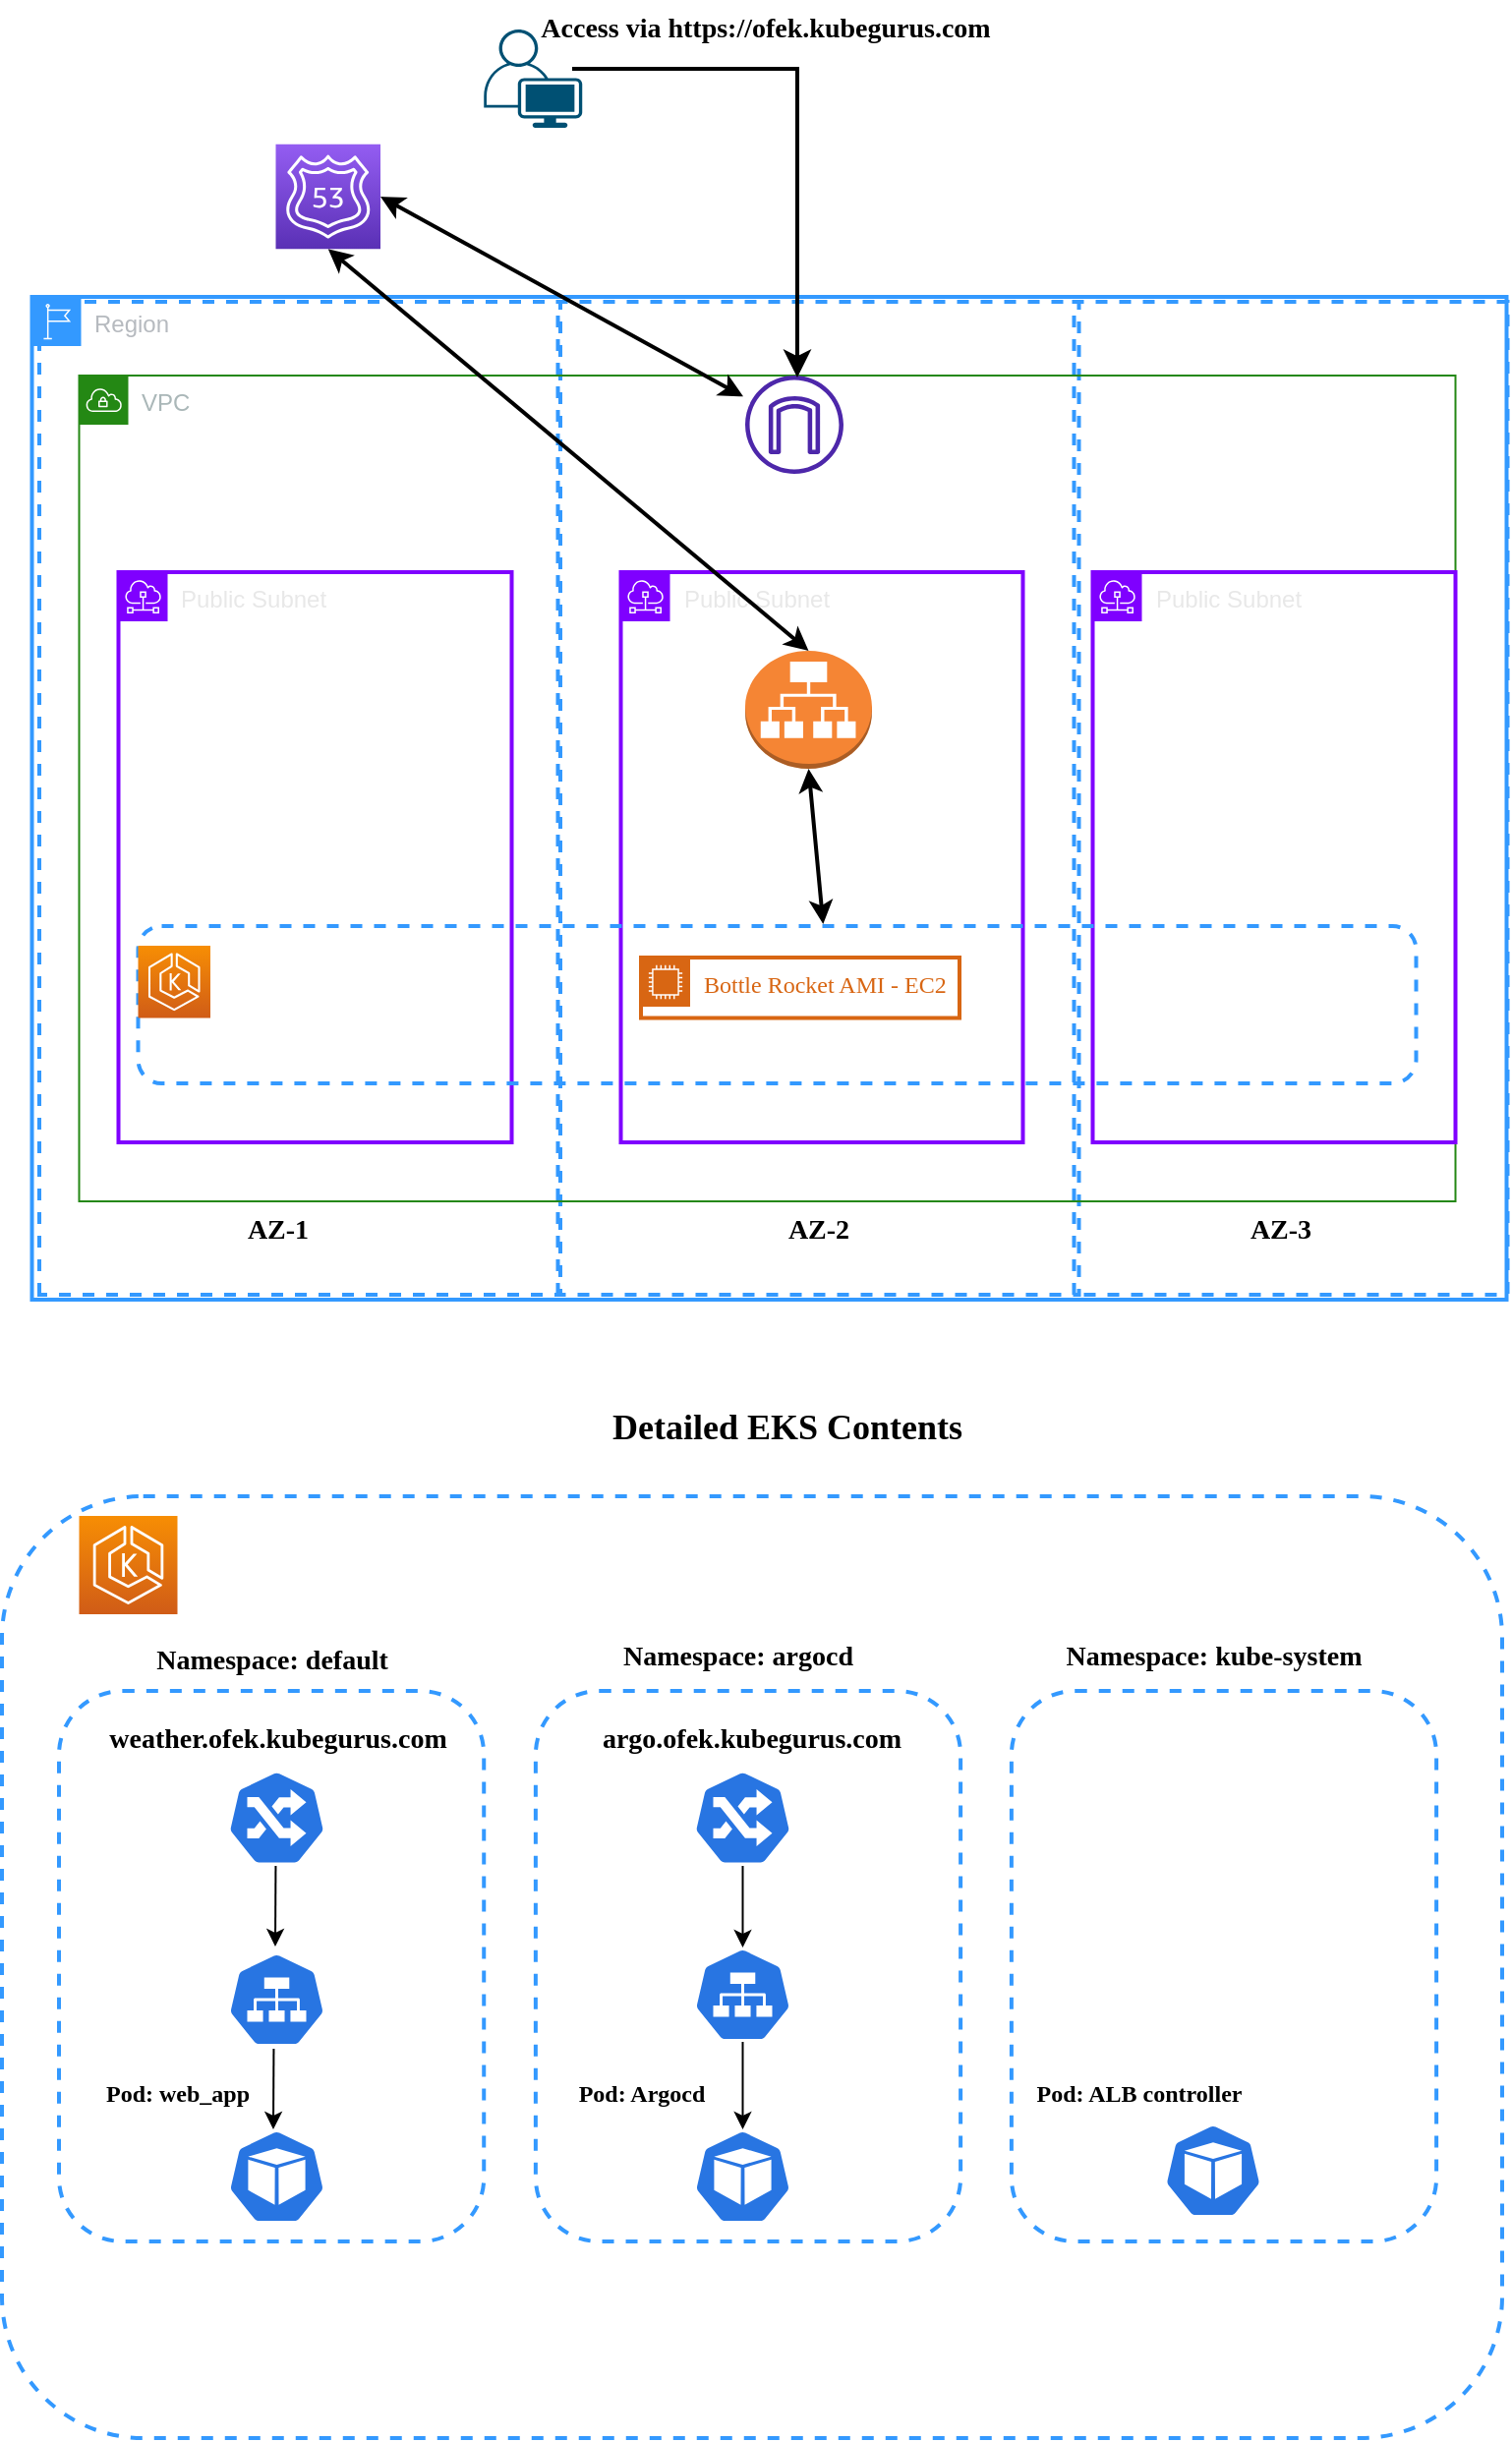 <mxfile>
    <diagram id="JaGy7mWuvoJbOr9fBR5Q" name="Page-1">
        <mxGraphModel dx="1893" dy="983" grid="1" gridSize="10" guides="1" tooltips="1" connect="1" arrows="1" fold="1" page="1" pageScale="1" pageWidth="850" pageHeight="1100" math="0" shadow="0">
            <root>
                <mxCell id="0"/>
                <mxCell id="1" parent="0"/>
                <mxCell id="105" value="Region" style="sketch=0;outlineConnect=0;gradientColor=none;html=1;whiteSpace=wrap;fontSize=12;fontStyle=0;shape=mxgraph.aws4.group;grIcon=mxgraph.aws4.group_region;strokeColor=#3399FF;fillColor=none;verticalAlign=top;align=left;spacingLeft=30;fontColor=#B6BABF;strokeWidth=2;" parent="1" vertex="1">
                    <mxGeometry x="62.25" y="661" width="750" height="510" as="geometry"/>
                </mxCell>
                <mxCell id="106" value="" style="shape=ext;double=0;rounded=0;whiteSpace=wrap;html=1;shadow=0;sketch=0;strokeColor=#3399FF;strokeWidth=2;fillColor=none;rotation=-90;dashed=1;" parent="1" vertex="1">
                    <mxGeometry x="-54" y="783.5" width="505" height="265" as="geometry"/>
                </mxCell>
                <mxCell id="107" value="" style="shape=ext;double=0;rounded=0;whiteSpace=wrap;html=1;shadow=0;sketch=0;strokeColor=#3399FF;strokeWidth=2;fillColor=none;rotation=-90;dashed=1;" parent="1" vertex="1">
                    <mxGeometry x="209.75" y="783.5" width="505" height="265" as="geometry"/>
                </mxCell>
                <mxCell id="108" value="" style="shape=ext;double=0;rounded=0;whiteSpace=wrap;html=1;shadow=0;sketch=0;strokeColor=#3399FF;strokeWidth=2;fillColor=none;rotation=-90;dashed=1;" parent="1" vertex="1">
                    <mxGeometry x="450" y="805.75" width="505" height="220.5" as="geometry"/>
                </mxCell>
                <mxCell id="109" value="&lt;b&gt;&lt;font face=&quot;Times New Roman&quot; style=&quot;font-size: 14px;&quot;&gt;AZ-1&lt;/font&gt;&lt;/b&gt;" style="text;html=1;align=center;verticalAlign=middle;resizable=0;points=[];autosize=1;strokeColor=none;fillColor=none;" parent="1" vertex="1">
                    <mxGeometry x="161.75" y="1121" width="50" height="30" as="geometry"/>
                </mxCell>
                <mxCell id="110" value="&lt;b&gt;&lt;font face=&quot;Times New Roman&quot; style=&quot;font-size: 14px;&quot;&gt;AZ-2&lt;/font&gt;&lt;/b&gt;" style="text;html=1;align=center;verticalAlign=middle;resizable=0;points=[];autosize=1;strokeColor=none;fillColor=none;" parent="1" vertex="1">
                    <mxGeometry x="437.25" y="1121" width="50" height="30" as="geometry"/>
                </mxCell>
                <mxCell id="111" value="&lt;b&gt;&lt;font face=&quot;Times New Roman&quot; style=&quot;font-size: 14px;&quot;&gt;AZ-3&lt;/font&gt;&lt;/b&gt;" style="text;html=1;align=center;verticalAlign=middle;resizable=0;points=[];autosize=1;strokeColor=none;fillColor=none;" parent="1" vertex="1">
                    <mxGeometry x="671.75" y="1121" width="50" height="30" as="geometry"/>
                </mxCell>
                <mxCell id="112" value="VPC" style="points=[[0,0],[0.25,0],[0.5,0],[0.75,0],[1,0],[1,0.25],[1,0.5],[1,0.75],[1,1],[0.75,1],[0.5,1],[0.25,1],[0,1],[0,0.75],[0,0.5],[0,0.25]];outlineConnect=0;gradientColor=none;html=1;whiteSpace=wrap;fontSize=12;fontStyle=0;container=1;pointerEvents=0;collapsible=0;recursiveResize=0;shape=mxgraph.aws4.group;grIcon=mxgraph.aws4.group_vpc;strokeColor=#248814;fillColor=none;verticalAlign=top;align=left;spacingLeft=30;fontColor=#AAB7B8;dashed=0;" parent="1" vertex="1">
                    <mxGeometry x="86.25" y="701" width="700" height="420" as="geometry"/>
                </mxCell>
                <mxCell id="113" value="Public Subnet" style="sketch=0;outlineConnect=0;gradientColor=none;html=1;whiteSpace=wrap;fontSize=12;fontStyle=0;shape=mxgraph.aws4.group;grIcon=mxgraph.aws4.group_subnet;strokeColor=#7F00FF;fillColor=none;verticalAlign=top;align=left;spacingLeft=30;fontColor=#E8E8E8;dashed=0;strokeWidth=2;" parent="112" vertex="1">
                    <mxGeometry x="20" y="100" width="200" height="290" as="geometry"/>
                </mxCell>
                <mxCell id="114" value="Public Subnet" style="sketch=0;outlineConnect=0;gradientColor=none;html=1;whiteSpace=wrap;fontSize=12;fontStyle=0;shape=mxgraph.aws4.group;grIcon=mxgraph.aws4.group_subnet;strokeColor=#7F00FF;fillColor=none;verticalAlign=top;align=left;spacingLeft=30;fontColor=#E8E8E8;dashed=0;strokeWidth=2;" parent="112" vertex="1">
                    <mxGeometry x="275.5" y="100" width="204.5" height="290" as="geometry"/>
                </mxCell>
                <mxCell id="115" value="Public Subnet" style="sketch=0;outlineConnect=0;gradientColor=none;html=1;whiteSpace=wrap;fontSize=12;fontStyle=0;shape=mxgraph.aws4.group;grIcon=mxgraph.aws4.group_subnet;strokeColor=#7F00FF;fillColor=none;verticalAlign=top;align=left;spacingLeft=30;fontColor=#E8E8E8;dashed=0;strokeWidth=2;" parent="112" vertex="1">
                    <mxGeometry x="515.5" y="100" width="184.5" height="290" as="geometry"/>
                </mxCell>
                <mxCell id="130" value="" style="sketch=0;outlineConnect=0;fontColor=#232F3E;gradientColor=none;fillColor=#4D27AA;strokeColor=none;dashed=0;verticalLabelPosition=bottom;verticalAlign=top;align=center;html=1;fontSize=12;fontStyle=0;aspect=fixed;pointerEvents=1;shape=mxgraph.aws4.internet_gateway;shadow=0;strokeWidth=2;fontFamily=Times New Roman;" parent="112" vertex="1">
                    <mxGeometry x="338.75" width="50" height="50" as="geometry"/>
                </mxCell>
                <mxCell id="184" style="edgeStyle=none;html=1;exitX=0.5;exitY=1;exitDx=0;exitDy=0;exitPerimeter=0;entryX=0.536;entryY=-0.013;entryDx=0;entryDy=0;entryPerimeter=0;fontFamily=Times New Roman;fontSize=14;fontColor=#FFFFFF;startArrow=classic;startFill=1;strokeWidth=2;" edge="1" parent="112" source="131" target="132">
                    <mxGeometry relative="1" as="geometry"/>
                </mxCell>
                <mxCell id="131" value="" style="outlineConnect=0;dashed=0;verticalLabelPosition=bottom;verticalAlign=top;align=center;html=1;shape=mxgraph.aws3.application_load_balancer;fillColor=#F58534;gradientColor=none;" parent="112" vertex="1">
                    <mxGeometry x="338.75" y="140" width="64.5" height="60" as="geometry"/>
                </mxCell>
                <mxCell id="132" value="" style="rounded=1;whiteSpace=wrap;html=1;shadow=0;dashed=1;sketch=0;strokeColor=#3399FF;strokeWidth=2;fontFamily=Times New Roman;fontSize=8;fillColor=none;" parent="112" vertex="1">
                    <mxGeometry x="30" y="280" width="650" height="80" as="geometry"/>
                </mxCell>
                <mxCell id="133" value="" style="sketch=0;points=[[0,0,0],[0.25,0,0],[0.5,0,0],[0.75,0,0],[1,0,0],[0,1,0],[0.25,1,0],[0.5,1,0],[0.75,1,0],[1,1,0],[0,0.25,0],[0,0.5,0],[0,0.75,0],[1,0.25,0],[1,0.5,0],[1,0.75,0]];outlineConnect=0;fontColor=#232F3E;gradientColor=#F78E04;gradientDirection=north;fillColor=#D05C17;strokeColor=#ffffff;dashed=0;verticalLabelPosition=bottom;verticalAlign=top;align=center;html=1;fontSize=12;fontStyle=0;aspect=fixed;shape=mxgraph.aws4.resourceIcon;resIcon=mxgraph.aws4.eks;shadow=0;strokeWidth=2;fontFamily=Times New Roman;" parent="112" vertex="1">
                    <mxGeometry x="30" y="290" width="36.75" height="36.75" as="geometry"/>
                </mxCell>
                <mxCell id="187" value="Bottle Rocket AMI - EC2" style="points=[[0,0],[0.25,0],[0.5,0],[0.75,0],[1,0],[1,0.25],[1,0.5],[1,0.75],[1,1],[0.75,1],[0.5,1],[0.25,1],[0,1],[0,0.75],[0,0.5],[0,0.25]];outlineConnect=0;gradientColor=none;html=1;whiteSpace=wrap;fontSize=12;fontStyle=0;container=1;pointerEvents=0;collapsible=0;recursiveResize=0;shape=mxgraph.aws4.group;grIcon=mxgraph.aws4.group_ec2_instance_contents;strokeColor=#D86613;fillColor=none;verticalAlign=top;align=left;spacingLeft=30;fontColor=#D86613;dashed=0;shadow=0;sketch=0;strokeWidth=2;fontFamily=Times New Roman;" vertex="1" parent="112">
                    <mxGeometry x="285.75" y="296" width="162" height="30.75" as="geometry"/>
                </mxCell>
                <mxCell id="157" value="Detailed EKS Contents" style="text;html=1;align=center;verticalAlign=middle;resizable=0;points=[];autosize=1;strokeColor=none;fillColor=none;fontSize=18;fontFamily=Times New Roman;shadow=1;dashed=1;sketch=0;strokeWidth=2;fontStyle=1" parent="1" vertex="1">
                    <mxGeometry x="346" y="1216" width="200" height="40" as="geometry"/>
                </mxCell>
                <mxCell id="158" value="" style="rounded=1;whiteSpace=wrap;html=1;shadow=0;dashed=1;sketch=0;strokeColor=#3399FF;strokeWidth=2;fontFamily=Times New Roman;fontSize=8;fillColor=none;" vertex="1" parent="1">
                    <mxGeometry x="47" y="1271" width="763" height="479" as="geometry"/>
                </mxCell>
                <mxCell id="160" value="" style="sketch=0;points=[[0,0,0],[0.25,0,0],[0.5,0,0],[0.75,0,0],[1,0,0],[0,1,0],[0.25,1,0],[0.5,1,0],[0.75,1,0],[1,1,0],[0,0.25,0],[0,0.5,0],[0,0.75,0],[1,0.25,0],[1,0.5,0],[1,0.75,0]];outlineConnect=0;fontColor=#232F3E;gradientColor=#F78E04;gradientDirection=north;fillColor=#D05C17;strokeColor=#ffffff;dashed=0;verticalLabelPosition=bottom;verticalAlign=top;align=center;html=1;fontSize=12;fontStyle=0;aspect=fixed;shape=mxgraph.aws4.resourceIcon;resIcon=mxgraph.aws4.eks;shadow=0;strokeWidth=2;fontFamily=Times New Roman;" vertex="1" parent="1">
                    <mxGeometry x="86.25" y="1281" width="50" height="50" as="geometry"/>
                </mxCell>
                <mxCell id="161" value="" style="rounded=1;whiteSpace=wrap;html=1;shadow=0;dashed=1;sketch=0;strokeColor=#3399FF;strokeWidth=2;fontFamily=Times New Roman;fontSize=8;fillColor=none;" vertex="1" parent="1">
                    <mxGeometry x="76" y="1370" width="216.12" height="280" as="geometry"/>
                </mxCell>
                <mxCell id="162" value="&lt;b&gt;Namespace: default&lt;/b&gt;" style="text;html=1;align=center;verticalAlign=middle;resizable=0;points=[];autosize=1;strokeColor=none;fillColor=none;fontSize=14;fontFamily=Times New Roman;" vertex="1" parent="1">
                    <mxGeometry x="114.06" y="1340" width="140" height="30" as="geometry"/>
                </mxCell>
                <mxCell id="163" value="" style="rounded=1;whiteSpace=wrap;html=1;shadow=0;dashed=1;sketch=0;strokeColor=#3399FF;strokeWidth=2;fontFamily=Times New Roman;fontSize=8;fillColor=none;" vertex="1" parent="1">
                    <mxGeometry x="318.44" y="1370" width="216.12" height="280" as="geometry"/>
                </mxCell>
                <mxCell id="164" value="&lt;b&gt;Namespace: argocd&lt;/b&gt;" style="text;html=1;align=center;verticalAlign=middle;resizable=0;points=[];autosize=1;strokeColor=none;fillColor=none;fontSize=14;fontFamily=Times New Roman;" vertex="1" parent="1">
                    <mxGeometry x="351" y="1338" width="140" height="30" as="geometry"/>
                </mxCell>
                <mxCell id="165" value="" style="rounded=1;whiteSpace=wrap;html=1;shadow=0;dashed=1;sketch=0;strokeColor=#3399FF;strokeWidth=2;fontFamily=Times New Roman;fontSize=8;fillColor=none;" vertex="1" parent="1">
                    <mxGeometry x="560.44" y="1370" width="216.12" height="280" as="geometry"/>
                </mxCell>
                <mxCell id="166" value="&lt;b&gt;Namespace: kube-system&lt;/b&gt;" style="text;html=1;align=center;verticalAlign=middle;resizable=0;points=[];autosize=1;strokeColor=none;fillColor=none;fontSize=14;fontFamily=Times New Roman;" vertex="1" parent="1">
                    <mxGeometry x="578" y="1338" width="170" height="30" as="geometry"/>
                </mxCell>
                <mxCell id="167" value="" style="sketch=0;html=1;dashed=0;whitespace=wrap;fillColor=#2875E2;strokeColor=#ffffff;points=[[0.005,0.63,0],[0.1,0.2,0],[0.9,0.2,0],[0.5,0,0],[0.995,0.63,0],[0.72,0.99,0],[0.5,1,0],[0.28,0.99,0]];verticalLabelPosition=bottom;align=center;verticalAlign=top;shape=mxgraph.kubernetes.icon;prIcon=pod;shadow=0;strokeWidth=2;fontFamily=Times New Roman;fontSize=14;" vertex="1" parent="1">
                    <mxGeometry x="161.75" y="1593" width="50" height="48" as="geometry"/>
                </mxCell>
                <mxCell id="168" value="" style="sketch=0;html=1;dashed=0;whitespace=wrap;fillColor=#2875E2;strokeColor=#ffffff;points=[[0.005,0.63,0],[0.1,0.2,0],[0.9,0.2,0],[0.5,0,0],[0.995,0.63,0],[0.72,0.99,0],[0.5,1,0],[0.28,0.99,0]];verticalLabelPosition=bottom;align=center;verticalAlign=top;shape=mxgraph.kubernetes.icon;prIcon=ing;shadow=0;strokeWidth=2;fontFamily=Times New Roman;fontSize=14;" vertex="1" parent="1">
                    <mxGeometry x="161.75" y="1410" width="50" height="49" as="geometry"/>
                </mxCell>
                <mxCell id="169" value="" style="sketch=0;html=1;dashed=0;whitespace=wrap;fillColor=#2875E2;strokeColor=#ffffff;points=[[0.005,0.63,0],[0.1,0.2,0],[0.9,0.2,0],[0.5,0,0],[0.995,0.63,0],[0.72,0.99,0],[0.5,1,0],[0.28,0.99,0]];verticalLabelPosition=bottom;align=center;verticalAlign=top;shape=mxgraph.kubernetes.icon;prIcon=svc;shadow=0;strokeWidth=2;fontFamily=Times New Roman;fontSize=14;" vertex="1" parent="1">
                    <mxGeometry x="161.75" y="1503" width="50" height="48" as="geometry"/>
                </mxCell>
                <mxCell id="170" value="" style="sketch=0;html=1;dashed=0;whitespace=wrap;fillColor=#2875E2;strokeColor=#ffffff;points=[[0.005,0.63,0],[0.1,0.2,0],[0.9,0.2,0],[0.5,0,0],[0.995,0.63,0],[0.72,0.99,0],[0.5,1,0],[0.28,0.99,0]];verticalLabelPosition=bottom;align=center;verticalAlign=top;shape=mxgraph.kubernetes.icon;prIcon=pod;shadow=0;strokeWidth=2;fontFamily=Times New Roman;fontSize=14;" vertex="1" parent="1">
                    <mxGeometry x="398.75" y="1593" width="50" height="48" as="geometry"/>
                </mxCell>
                <mxCell id="177" style="edgeStyle=none;html=1;exitX=0.5;exitY=1;exitDx=0;exitDy=0;exitPerimeter=0;entryX=0.5;entryY=0;entryDx=0;entryDy=0;entryPerimeter=0;" edge="1" parent="1" source="171" target="172">
                    <mxGeometry relative="1" as="geometry"/>
                </mxCell>
                <mxCell id="171" value="" style="sketch=0;html=1;dashed=0;whitespace=wrap;fillColor=#2875E2;strokeColor=#ffffff;points=[[0.005,0.63,0],[0.1,0.2,0],[0.9,0.2,0],[0.5,0,0],[0.995,0.63,0],[0.72,0.99,0],[0.5,1,0],[0.28,0.99,0]];verticalLabelPosition=bottom;align=center;verticalAlign=top;shape=mxgraph.kubernetes.icon;prIcon=ing;shadow=0;strokeWidth=2;fontFamily=Times New Roman;fontSize=14;" vertex="1" parent="1">
                    <mxGeometry x="398.75" y="1410" width="50" height="49" as="geometry"/>
                </mxCell>
                <mxCell id="178" style="edgeStyle=none;html=1;exitX=0.5;exitY=1;exitDx=0;exitDy=0;exitPerimeter=0;entryX=0.5;entryY=0;entryDx=0;entryDy=0;entryPerimeter=0;" edge="1" parent="1" source="172" target="170">
                    <mxGeometry relative="1" as="geometry"/>
                </mxCell>
                <mxCell id="172" value="" style="sketch=0;html=1;dashed=0;whitespace=wrap;fillColor=#2875E2;strokeColor=#ffffff;points=[[0.005,0.63,0],[0.1,0.2,0],[0.9,0.2,0],[0.5,0,0],[0.995,0.63,0],[0.72,0.99,0],[0.5,1,0],[0.28,0.99,0]];verticalLabelPosition=bottom;align=center;verticalAlign=top;shape=mxgraph.kubernetes.icon;prIcon=svc;shadow=0;strokeWidth=2;fontFamily=Times New Roman;fontSize=14;" vertex="1" parent="1">
                    <mxGeometry x="398.75" y="1500.5" width="50" height="48" as="geometry"/>
                </mxCell>
                <mxCell id="173" value="" style="sketch=0;html=1;dashed=0;whitespace=wrap;fillColor=#2875E2;strokeColor=#ffffff;points=[[0.005,0.63,0],[0.1,0.2,0],[0.9,0.2,0],[0.5,0,0],[0.995,0.63,0],[0.72,0.99,0],[0.5,1,0],[0.28,0.99,0]];verticalLabelPosition=bottom;align=center;verticalAlign=top;shape=mxgraph.kubernetes.icon;prIcon=pod;shadow=0;strokeWidth=2;fontFamily=Times New Roman;fontSize=14;" vertex="1" parent="1">
                    <mxGeometry x="638" y="1590" width="50" height="48" as="geometry"/>
                </mxCell>
                <mxCell id="174" style="edgeStyle=none;html=1;exitX=0.5;exitY=1;exitDx=0;exitDy=0;exitPerimeter=0;strokeWidth=1;fontFamily=Times New Roman;fontSize=14;startArrow=none;startFill=0;" edge="1" parent="1">
                    <mxGeometry relative="1" as="geometry">
                        <mxPoint x="186.22" y="1459.0" as="sourcePoint"/>
                        <mxPoint x="186" y="1500" as="targetPoint"/>
                    </mxGeometry>
                </mxCell>
                <mxCell id="176" style="edgeStyle=none;html=1;exitX=0.5;exitY=1;exitDx=0;exitDy=0;exitPerimeter=0;strokeWidth=1;fontFamily=Times New Roman;fontSize=14;startArrow=none;startFill=0;" edge="1" parent="1">
                    <mxGeometry relative="1" as="geometry">
                        <mxPoint x="185.22" y="1552.0" as="sourcePoint"/>
                        <mxPoint x="185" y="1593" as="targetPoint"/>
                    </mxGeometry>
                </mxCell>
                <mxCell id="179" value="&lt;b&gt;&lt;font style=&quot;font-size: 12px;&quot;&gt;Pod: web_app&lt;/font&gt;&lt;br&gt;&lt;/b&gt;" style="text;html=1;align=center;verticalAlign=middle;resizable=0;points=[];autosize=1;strokeColor=none;fillColor=none;fontSize=14;fontFamily=Times New Roman;" vertex="1" parent="1">
                    <mxGeometry x="86.25" y="1560" width="100" height="30" as="geometry"/>
                </mxCell>
                <mxCell id="180" value="&lt;b&gt;&lt;font style=&quot;font-size: 12px;&quot;&gt;Pod: Argocd&lt;/font&gt;&lt;br&gt;&lt;/b&gt;" style="text;html=1;align=center;verticalAlign=middle;resizable=0;points=[];autosize=1;strokeColor=none;fillColor=none;fontSize=14;fontFamily=Times New Roman;" vertex="1" parent="1">
                    <mxGeometry x="327" y="1560" width="90" height="30" as="geometry"/>
                </mxCell>
                <mxCell id="181" value="&lt;b&gt;&lt;font style=&quot;font-size: 12px;&quot;&gt;Pod: ALB controller&lt;/font&gt;&lt;br&gt;&lt;/b&gt;" style="text;html=1;align=center;verticalAlign=middle;resizable=0;points=[];autosize=1;strokeColor=none;fillColor=none;fontSize=14;fontFamily=Times New Roman;" vertex="1" parent="1">
                    <mxGeometry x="560" y="1560" width="130" height="30" as="geometry"/>
                </mxCell>
                <mxCell id="185" value="&lt;b&gt;weather.ofek.kubegurus.com&lt;/b&gt;" style="text;html=1;align=center;verticalAlign=middle;resizable=0;points=[];autosize=1;strokeColor=none;fillColor=none;fontSize=14;fontFamily=Times New Roman;" vertex="1" parent="1">
                    <mxGeometry x="86.75" y="1380" width="200" height="30" as="geometry"/>
                </mxCell>
                <mxCell id="186" value="&lt;b&gt;argo.ofek.kubegurus.com&lt;br&gt;&lt;/b&gt;" style="text;html=1;align=center;verticalAlign=middle;resizable=0;points=[];autosize=1;strokeColor=none;fillColor=none;fontSize=14;fontFamily=Times New Roman;" vertex="1" parent="1">
                    <mxGeometry x="338" y="1380" width="180" height="30" as="geometry"/>
                </mxCell>
                <mxCell id="190" style="edgeStyle=none;html=1;exitX=0.5;exitY=1;exitDx=0;exitDy=0;exitPerimeter=0;entryX=0.5;entryY=0;entryDx=0;entryDy=0;entryPerimeter=0;strokeWidth=2;fontFamily=Times New Roman;fontSize=14;fontColor=#FFFFFF;startArrow=classic;startFill=1;targetPerimeterSpacing=1;" edge="1" parent="1" source="189" target="131">
                    <mxGeometry relative="1" as="geometry"/>
                </mxCell>
                <mxCell id="191" style="edgeStyle=none;html=1;exitX=1;exitY=0.5;exitDx=0;exitDy=0;exitPerimeter=0;strokeWidth=2;fontFamily=Times New Roman;fontSize=14;fontColor=#FFFFFF;startArrow=classic;startFill=1;targetPerimeterSpacing=1;" edge="1" parent="1" source="189" target="130">
                    <mxGeometry relative="1" as="geometry"/>
                </mxCell>
                <mxCell id="189" value="" style="sketch=0;points=[[0,0,0],[0.25,0,0],[0.5,0,0],[0.75,0,0],[1,0,0],[0,1,0],[0.25,1,0],[0.5,1,0],[0.75,1,0],[1,1,0],[0,0.25,0],[0,0.5,0],[0,0.75,0],[1,0.25,0],[1,0.5,0],[1,0.75,0]];outlineConnect=0;fontColor=#232F3E;gradientColor=#945DF2;gradientDirection=north;fillColor=#5A30B5;strokeColor=#ffffff;dashed=0;verticalLabelPosition=bottom;verticalAlign=top;align=center;html=1;fontSize=12;fontStyle=0;aspect=fixed;shape=mxgraph.aws4.resourceIcon;resIcon=mxgraph.aws4.route_53;" vertex="1" parent="1">
                    <mxGeometry x="186.25" y="583.37" width="53.25" height="53.25" as="geometry"/>
                </mxCell>
                <mxCell id="192" value="" style="edgeStyle=segmentEdgeStyle;endArrow=classic;html=1;curved=0;rounded=0;endSize=8;startSize=8;fontFamily=Times New Roman;fontSize=14;entryX=0.5;entryY=0;entryDx=0;entryDy=0;strokeWidth=2;" edge="1" parent="1">
                    <mxGeometry width="50" height="50" relative="1" as="geometry">
                        <mxPoint x="337" y="545" as="sourcePoint"/>
                        <mxPoint x="451.5" y="702" as="targetPoint"/>
                    </mxGeometry>
                </mxCell>
                <mxCell id="193" value="&lt;b&gt;Access via https://ofek.kubegurus.com&lt;/b&gt;" style="text;html=1;align=center;verticalAlign=middle;resizable=0;points=[];autosize=1;strokeColor=none;fillColor=none;fontSize=14;fontFamily=Times New Roman;shadow=0;dashed=1;sketch=0;strokeWidth=2;" vertex="1" parent="1">
                    <mxGeometry x="310" y="510" width="250" height="30" as="geometry"/>
                </mxCell>
                <mxCell id="194" value="" style="points=[[0.35,0,0],[0.98,0.51,0],[1,0.71,0],[0.67,1,0],[0,0.795,0],[0,0.65,0]];verticalLabelPosition=bottom;sketch=0;html=1;verticalAlign=top;aspect=fixed;align=center;pointerEvents=1;shape=mxgraph.cisco19.user;fillColor=#005073;strokeColor=none;shadow=0;dashed=1;strokeWidth=2;fontFamily=Times New Roman;fontSize=14;" vertex="1" parent="1">
                    <mxGeometry x="292.12" y="525" width="50" height="50" as="geometry"/>
                </mxCell>
            </root>
        </mxGraphModel>
    </diagram>
</mxfile>